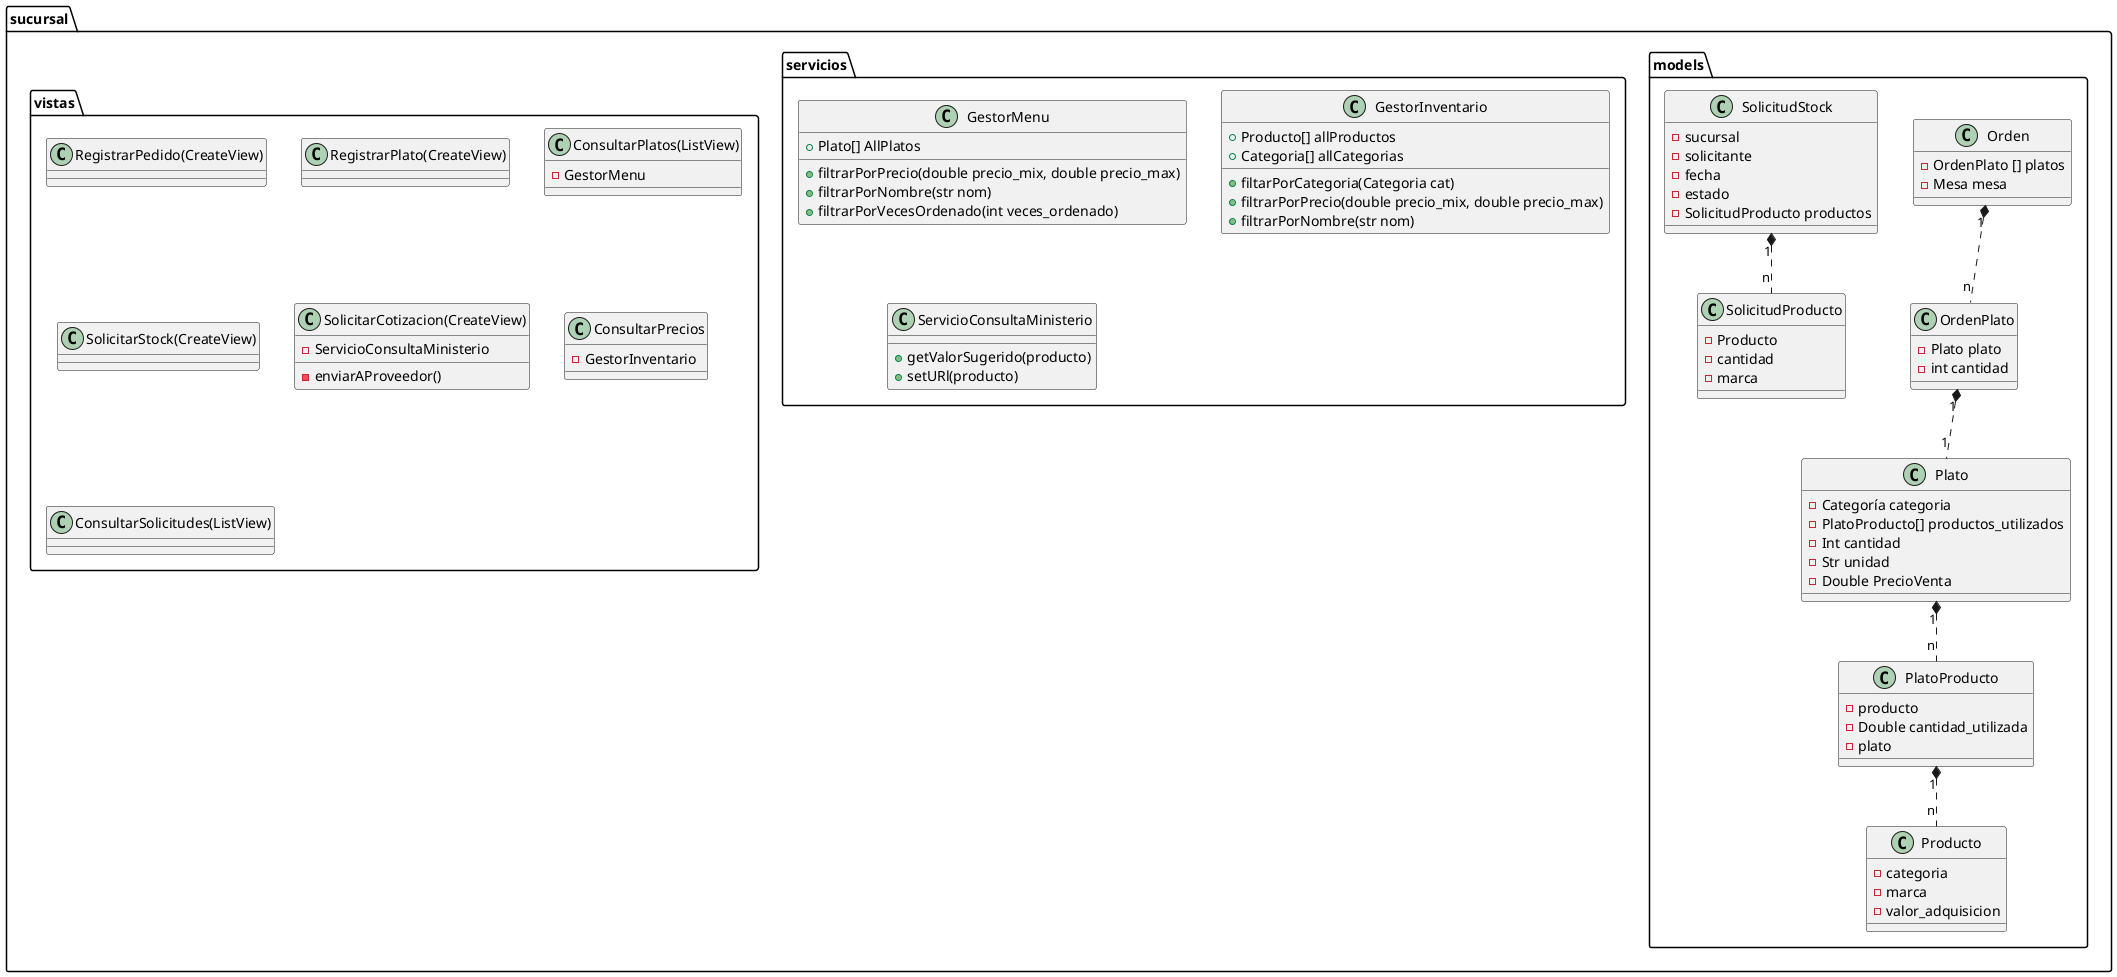 @startuml

package sucursal {
package models {

class Plato {
-Categoría categoria
-PlatoProducto[] productos_utilizados
-Int cantidad
-Str unidad
-Double PrecioVenta
}
class Producto {
- categoria
- marca
- valor_adquisicion
}
class Orden{
-OrdenPlato [] platos
- Mesa mesa
}
class OrdenPlato{
-Plato plato
-int cantidad
}

class PlatoProducto{
- producto
- Double cantidad_utilizada
- plato
}

Plato "1" *.. "n" PlatoProducto

PlatoProducto "1" *.. "n" Producto

OrdenPlato "1" *.. "1" Plato

Orden "1" *.. "n" OrdenPlato

class SolicitudStock{
-sucursal
-solicitante
-fecha
-estado
- SolicitudProducto productos
}

class SolicitudProducto{
- Producto
- cantidad
- marca
}

SolicitudStock "1" *.. "n" SolicitudProducto
}


package servicios {

class GestorMenu{
+ Plato[] AllPlatos
+ filtrarPorPrecio(double precio_mix, double precio_max)
+ filtrarPorNombre(str nom)


+filtrarPorVecesOrdenado(int veces_ordenado)
}
class "GestorInventario" {
+ Producto[] allProductos
+ Categoria[] allCategorias
+filtarPorCategoria(Categoria cat)
+filtrarPorPrecio(double precio_mix, double precio_max)
+filtrarPorNombre(str nom)
}
class ServicioConsultaMinisterio {
+getValorSugerido(producto)
+setURl(producto)
}
}
package vistas{

class  RegistrarPedido(CreateView)
class  RegistrarPlato(CreateView)
class ConsultarPlatos(ListView){
- GestorMenu
}
class  SolicitarStock(CreateView)

class  SolicitarCotizacion(CreateView){
- ServicioConsultaMinisterio
- enviarAProveedor()
}
class  ConsultarPrecios{
- GestorInventario

}
class ConsultarSolicitudes(ListView){

}
}
}
newpage
package central {

package models {

class SolicitudCotizacion{
- solicitante
- fecha_envio
- proveedor
- fecha_maxima
- SolicitudProducto[] productos_solicitados
}
class Cotizacion{
- SolicitudCotizacion solicitud
- Estado estado
- DateTime fecha_respuesta
}
}

package servicios {
class GestorCotizaciones{
+verSegunProveedor(Proveedor proveedor)
+contieneProducto(Producto producto)
+buscarSegunRangoFecha(DateTime inicio, DateTime fin)
+buscarSegunValorSugerido(Double valor)
+buscarSegunValorOfrecido(Duble valor)
+buscarSegunEstado(Estado)

}
class GestorSolicitudes{
verSegunSolicitante(Solicitante solicitante)
verSegunSucursal(Sucursal sucursal)
verSegunProveedor(Proveedor proveedor)
}
class ServicioValidacionCotizacion{
- Map config
+validar(valor_cotizacion, producto)
-getParams()
-getConfig()
-setState(Model object)
}

}
package vistas{
class ActualizarCotizacion(UpdateView){
- ServicioValidacionCotizacion
}
class TableroDeControl(DetailView)


}
}
newpage
package ABC {
abstract Gestor {
+getAll()
+getById()
+orderBy(campo, critero)
+contains(campo,cadena)
+icontains()
}

abstract model{
+save()
+delete()
}

abstract CreateView{
+ permissions_required
+ form_valid()
+ get()
+ post()
}
abstract UpdateView{
+ permissions_required
+ form_valid()
+ get()
+ post()
}
abstract DeleteView{
+ permissions_required
+ confirmation_template
+ success_url
+ form_valid()
+ get()
+ post()
}
abstract ListView{
- Paginator paginator
+ form_valid()
+ get()
+ post()
}
}

newpage

package Configuracion {
package servicios {
class GestorParametros{
+addParametroCotizacion()
+removeParemetroCotizacion()
}
class GestorEscazes{
+ setIntervaloEscaneo()
+ addCorreoParaNotificar()
}

class GestorUI{
- setTheme()
- addTheme()

}
}

package vistas{
class ConfigurationDashboard(Detailiew){

}
class EditarGestorEscazes(UpdateView){
- GestorEscazes
}
class EditarUI(UpdateView){
- GestorUI
}

class EditarParametrizacion(UpdateView){
-GestorParametros(UpdateView)
}

}
}
@enduml
